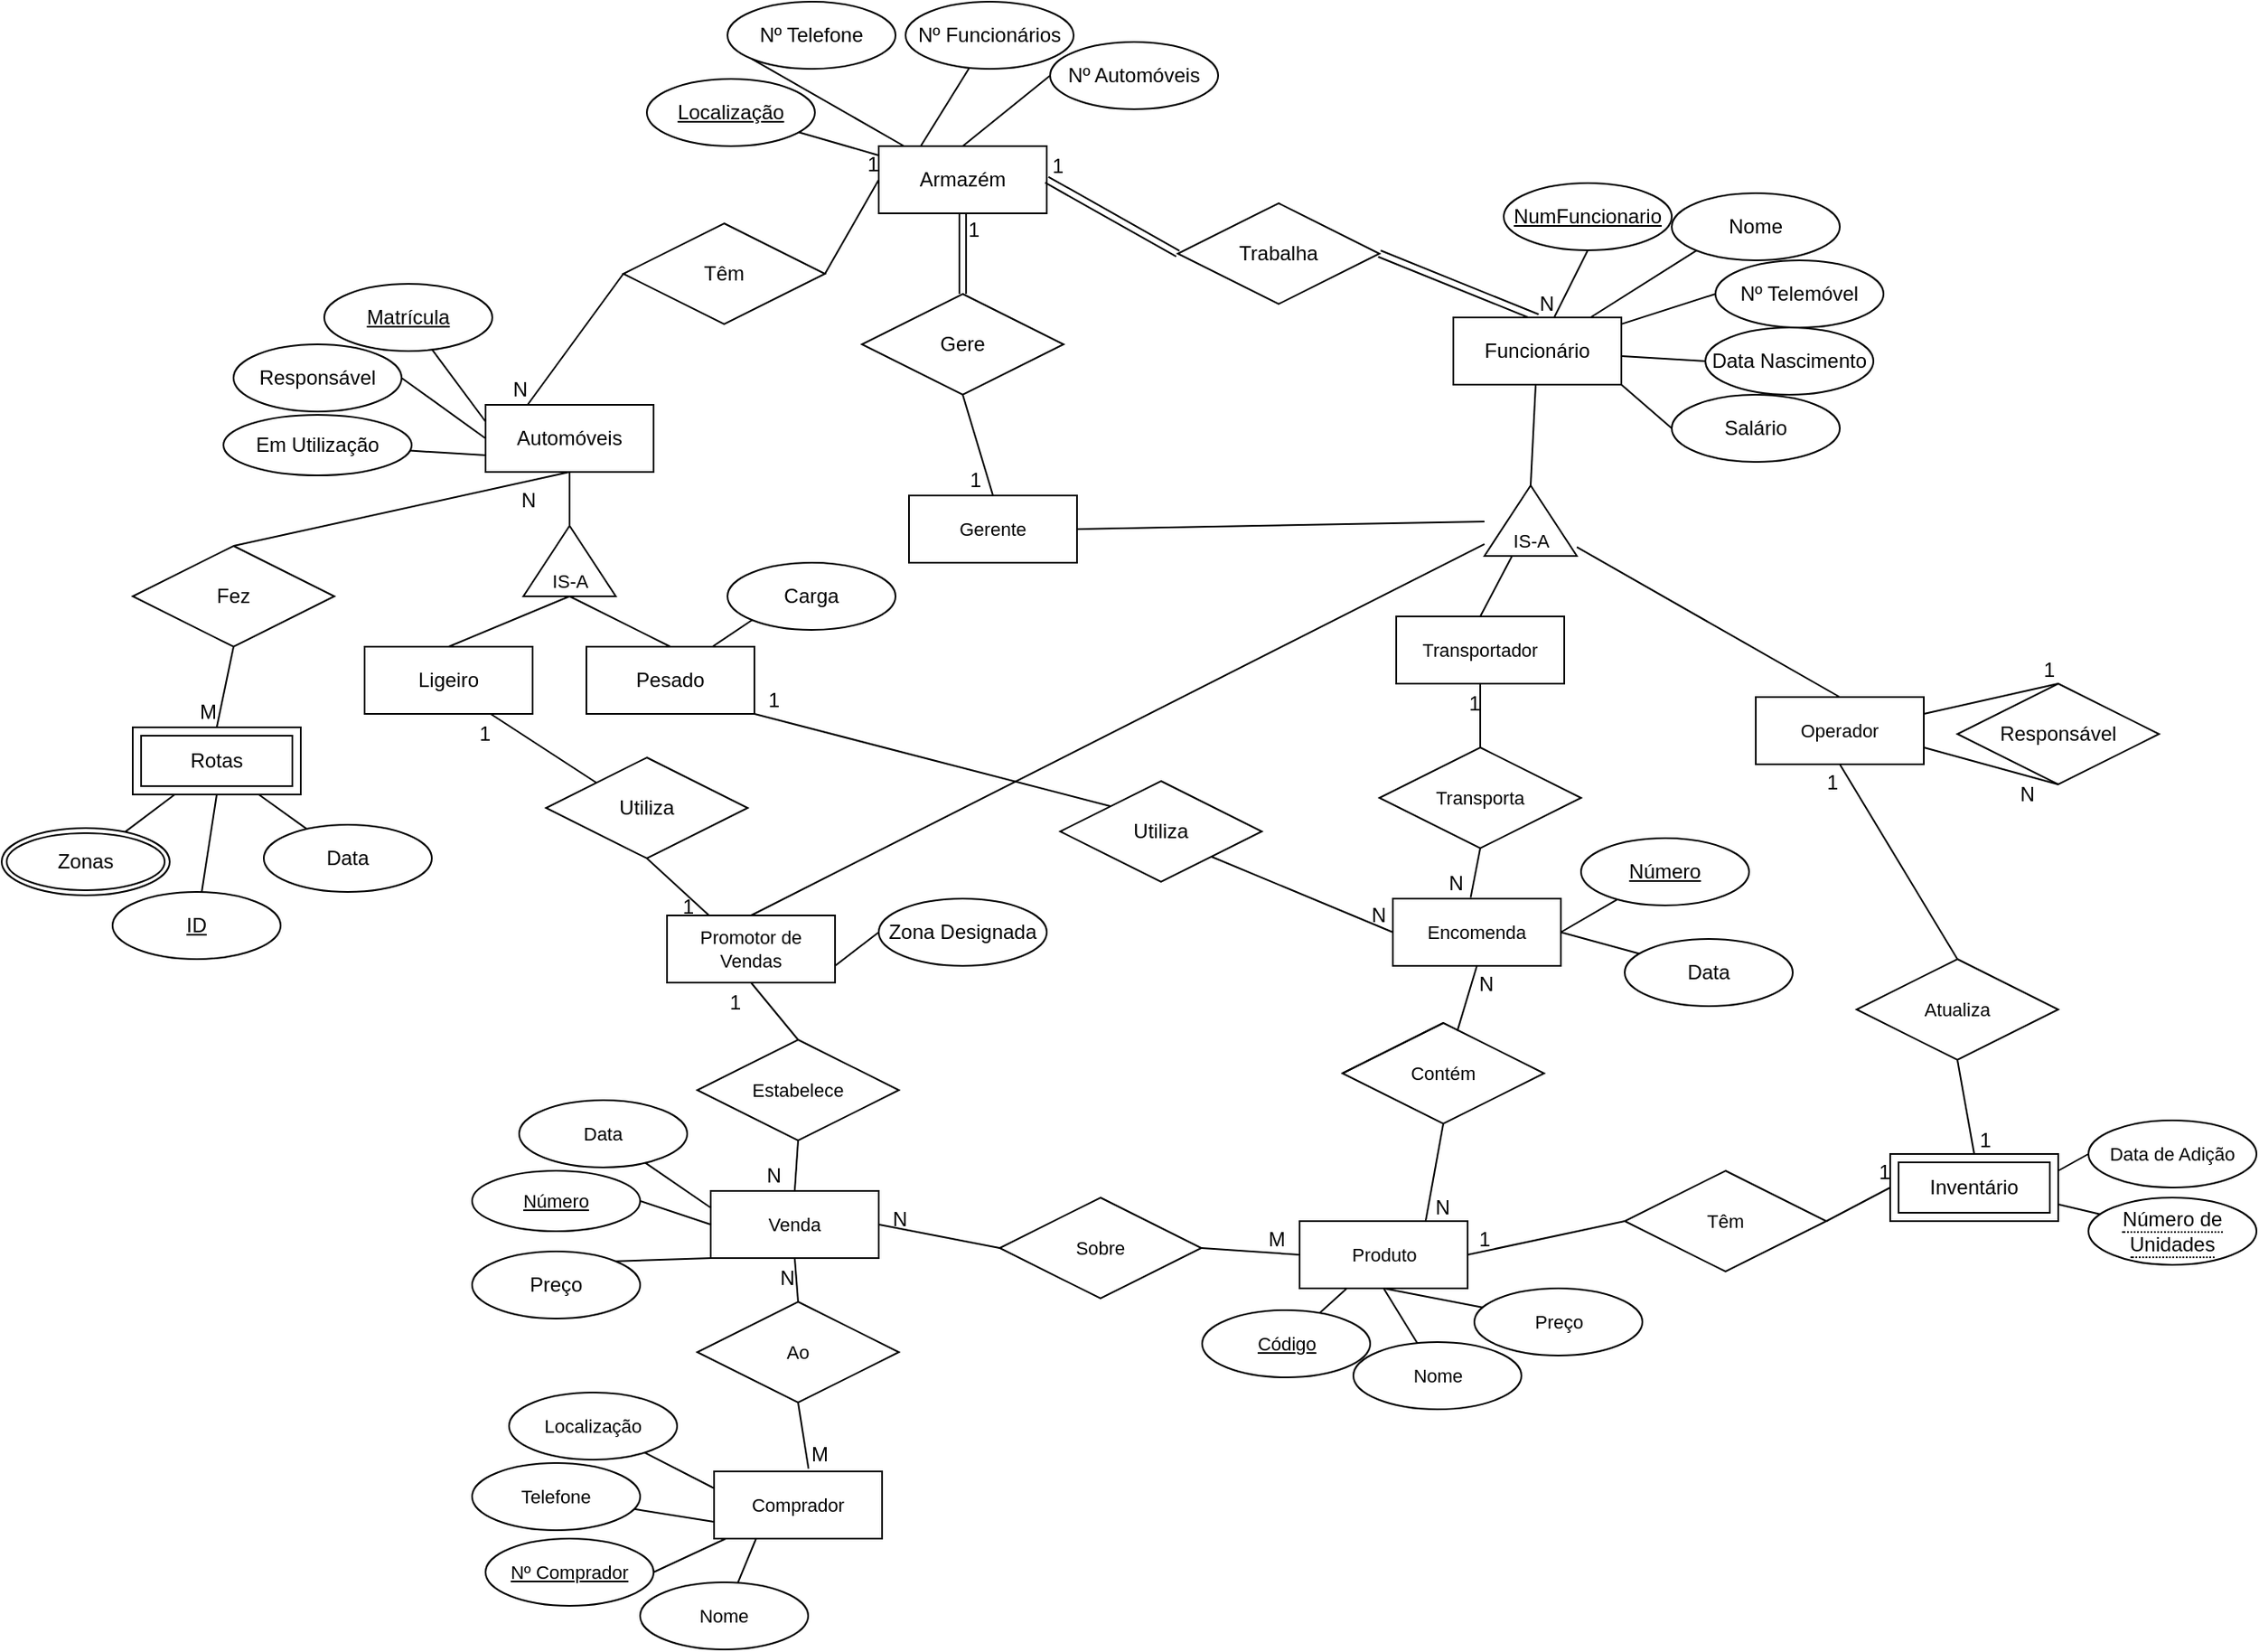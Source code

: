 <mxfile version="14.7.3" type="google"><diagram id="R2lEEEUBdFMjLlhIrx00" name="Page-1"><mxGraphModel dx="1342" dy="621" grid="1" gridSize="6" guides="1" tooltips="1" connect="1" arrows="1" fold="1" page="0" pageScale="1" pageWidth="850" pageHeight="1100" math="0" shadow="0" extFonts="Permanent Marker^https://fonts.googleapis.com/css?family=Permanent+Marker"><root><mxCell id="0"/><mxCell id="1" parent="0"/><mxCell id="7GetNQs73sJEA6uQszSS-7" value="Trabalha " style="shape=rhombus;perimeter=rhombusPerimeter;whiteSpace=wrap;html=1;align=center;" parent="1" vertex="1"><mxGeometry x="340" y="180" width="120" height="60" as="geometry"/></mxCell><mxCell id="7GetNQs73sJEA6uQszSS-11" value="N" style="group" parent="1" vertex="1" connectable="0"><mxGeometry x="72" y="66" width="322" height="120" as="geometry"/></mxCell><mxCell id="ic89SIQGGTs9_zMsX2x_-2" style="rounded=0;orthogonalLoop=1;jettySize=auto;html=1;exitX=0.25;exitY=0;exitDx=0;exitDy=0;endArrow=none;endFill=0;" parent="7GetNQs73sJEA6uQszSS-11" source="7GetNQs73sJEA6uQszSS-2" target="ic89SIQGGTs9_zMsX2x_-1" edge="1"><mxGeometry relative="1" as="geometry"/></mxCell><mxCell id="ic89SIQGGTs9_zMsX2x_-4" style="edgeStyle=none;rounded=0;orthogonalLoop=1;jettySize=auto;html=1;exitX=0.5;exitY=0;exitDx=0;exitDy=0;entryX=0;entryY=0.5;entryDx=0;entryDy=0;endArrow=none;endFill=0;" parent="7GetNQs73sJEA6uQszSS-11" source="7GetNQs73sJEA6uQszSS-2" target="ic89SIQGGTs9_zMsX2x_-3" edge="1"><mxGeometry relative="1" as="geometry"/></mxCell><mxCell id="7GetNQs73sJEA6uQszSS-2" value="Armazém" style="whiteSpace=wrap;html=1;align=center;" parent="7GetNQs73sJEA6uQszSS-11" vertex="1"><mxGeometry x="90" y="80" width="100" height="40" as="geometry"/></mxCell><mxCell id="7GetNQs73sJEA6uQszSS-5" value="Nº Telefone" style="ellipse;whiteSpace=wrap;html=1;align=center;" parent="7GetNQs73sJEA6uQszSS-11" vertex="1"><mxGeometry y="-6" width="100" height="40" as="geometry"/></mxCell><mxCell id="7GetNQs73sJEA6uQszSS-6" style="edgeStyle=none;rounded=0;orthogonalLoop=1;jettySize=auto;html=1;entryX=0;entryY=1;entryDx=0;entryDy=0;endArrow=none;endFill=0;" parent="7GetNQs73sJEA6uQszSS-11" source="7GetNQs73sJEA6uQszSS-2" target="7GetNQs73sJEA6uQszSS-5" edge="1"><mxGeometry relative="1" as="geometry"/></mxCell><mxCell id="7GetNQs73sJEA6uQszSS-3" value="Localização" style="ellipse;whiteSpace=wrap;html=1;align=center;fontStyle=4;" parent="7GetNQs73sJEA6uQszSS-11" vertex="1"><mxGeometry x="-48" y="40" width="100" height="40" as="geometry"/></mxCell><mxCell id="7GetNQs73sJEA6uQszSS-4" style="rounded=0;orthogonalLoop=1;jettySize=auto;html=1;endArrow=none;endFill=0;" parent="7GetNQs73sJEA6uQszSS-11" source="7GetNQs73sJEA6uQszSS-2" target="7GetNQs73sJEA6uQszSS-3" edge="1"><mxGeometry relative="1" as="geometry"/></mxCell><mxCell id="ic89SIQGGTs9_zMsX2x_-1" value="Nº Funcionários" style="ellipse;whiteSpace=wrap;html=1;align=center;" parent="7GetNQs73sJEA6uQszSS-11" vertex="1"><mxGeometry x="106" y="-6" width="100" height="40" as="geometry"/></mxCell><mxCell id="ic89SIQGGTs9_zMsX2x_-3" value="Nº Automóveis" style="ellipse;whiteSpace=wrap;html=1;align=center;" parent="7GetNQs73sJEA6uQszSS-11" vertex="1"><mxGeometry x="192" y="18" width="100" height="40" as="geometry"/></mxCell><mxCell id="7GetNQs73sJEA6uQszSS-17" value="" style="endArrow=none;html=1;rounded=0;exitX=1;exitY=0.5;exitDx=0;exitDy=0;entryX=0.5;entryY=0;entryDx=0;entryDy=0;shape=link;" parent="1" source="7GetNQs73sJEA6uQszSS-7" target="7GetNQs73sJEA6uQszSS-10" edge="1"><mxGeometry relative="1" as="geometry"><mxPoint x="220" y="280" as="sourcePoint"/><mxPoint x="380" y="280" as="targetPoint"/></mxGeometry></mxCell><mxCell id="7GetNQs73sJEA6uQszSS-18" value="N" style="resizable=0;html=1;align=right;verticalAlign=bottom;" parent="7GetNQs73sJEA6uQszSS-17" connectable="0" vertex="1"><mxGeometry x="1" relative="1" as="geometry"><mxPoint x="10" as="offset"/></mxGeometry></mxCell><mxCell id="7GetNQs73sJEA6uQszSS-22" value="" style="endArrow=none;html=1;rounded=0;entryX=1;entryY=0.5;entryDx=0;entryDy=0;exitX=0;exitY=0.5;exitDx=0;exitDy=0;shape=link;" parent="1" source="7GetNQs73sJEA6uQszSS-7" target="7GetNQs73sJEA6uQszSS-2" edge="1"><mxGeometry relative="1" as="geometry"><mxPoint x="420" y="189.5" as="sourcePoint"/><mxPoint x="300" y="189.5" as="targetPoint"/></mxGeometry></mxCell><mxCell id="7GetNQs73sJEA6uQszSS-23" value="1" style="resizable=0;html=1;align=right;verticalAlign=bottom;" parent="7GetNQs73sJEA6uQszSS-22" connectable="0" vertex="1"><mxGeometry x="1" relative="1" as="geometry"><mxPoint x="10" as="offset"/></mxGeometry></mxCell><mxCell id="7GetNQs73sJEA6uQszSS-25" value="Gere" style="shape=rhombus;perimeter=rhombusPerimeter;whiteSpace=wrap;html=1;align=center;" parent="1" vertex="1"><mxGeometry x="152" y="234" width="120" height="60" as="geometry"/></mxCell><mxCell id="7GetNQs73sJEA6uQszSS-32" value="" style="endArrow=none;html=1;rounded=0;entryX=0.5;entryY=1;entryDx=0;entryDy=0;exitX=0.5;exitY=0;exitDx=0;exitDy=0;shape=link;" parent="1" source="7GetNQs73sJEA6uQszSS-25" target="7GetNQs73sJEA6uQszSS-2" edge="1"><mxGeometry relative="1" as="geometry"><mxPoint x="240" y="300" as="sourcePoint"/><mxPoint x="240" y="220" as="targetPoint"/></mxGeometry></mxCell><mxCell id="7GetNQs73sJEA6uQszSS-33" value="1" style="resizable=0;html=1;align=right;verticalAlign=bottom;" parent="7GetNQs73sJEA6uQszSS-32" connectable="0" vertex="1"><mxGeometry x="1" relative="1" as="geometry"><mxPoint x="10" y="18" as="offset"/></mxGeometry></mxCell><mxCell id="8V1icKBJhYew-1ddFOfD-1" value="" style="group" parent="1" vertex="1" connectable="0"><mxGeometry x="504" y="138" width="310" height="210" as="geometry"/></mxCell><mxCell id="7GetNQs73sJEA6uQszSS-10" value="Funcionário" style="whiteSpace=wrap;html=1;align=center;" parent="8V1icKBJhYew-1ddFOfD-1" vertex="1"><mxGeometry y="110" width="100" height="40" as="geometry"/></mxCell><mxCell id="7GetNQs73sJEA6uQszSS-36" value="NumFuncionario" style="ellipse;whiteSpace=wrap;html=1;align=center;fontStyle=4;" parent="8V1icKBJhYew-1ddFOfD-1" vertex="1"><mxGeometry x="30" y="30" width="100" height="40" as="geometry"/></mxCell><mxCell id="7GetNQs73sJEA6uQszSS-48" style="edgeStyle=none;rounded=0;orthogonalLoop=1;jettySize=auto;html=1;entryX=0.5;entryY=1;entryDx=0;entryDy=0;endArrow=none;endFill=0;" parent="8V1icKBJhYew-1ddFOfD-1" source="7GetNQs73sJEA6uQszSS-10" target="7GetNQs73sJEA6uQszSS-36" edge="1"><mxGeometry relative="1" as="geometry"/></mxCell><mxCell id="7GetNQs73sJEA6uQszSS-39" value="Nome" style="ellipse;whiteSpace=wrap;html=1;align=center;" parent="8V1icKBJhYew-1ddFOfD-1" vertex="1"><mxGeometry x="130" y="36" width="100" height="40" as="geometry"/></mxCell><mxCell id="7GetNQs73sJEA6uQszSS-40" style="edgeStyle=none;rounded=0;orthogonalLoop=1;jettySize=auto;html=1;entryX=0;entryY=1;entryDx=0;entryDy=0;endArrow=none;endFill=0;" parent="8V1icKBJhYew-1ddFOfD-1" source="7GetNQs73sJEA6uQszSS-10" target="7GetNQs73sJEA6uQszSS-39" edge="1"><mxGeometry relative="1" as="geometry"/></mxCell><mxCell id="7GetNQs73sJEA6uQszSS-42" value="Nº Telemóvel" style="ellipse;whiteSpace=wrap;html=1;align=center;" parent="8V1icKBJhYew-1ddFOfD-1" vertex="1"><mxGeometry x="156" y="76" width="100" height="40" as="geometry"/></mxCell><mxCell id="7GetNQs73sJEA6uQszSS-44" style="edgeStyle=none;rounded=0;orthogonalLoop=1;jettySize=auto;html=1;entryX=0;entryY=0.5;entryDx=0;entryDy=0;endArrow=none;endFill=0;" parent="8V1icKBJhYew-1ddFOfD-1" source="7GetNQs73sJEA6uQszSS-10" target="7GetNQs73sJEA6uQszSS-42" edge="1"><mxGeometry relative="1" as="geometry"/></mxCell><mxCell id="7GetNQs73sJEA6uQszSS-43" value="Data Nascimento" style="ellipse;whiteSpace=wrap;html=1;align=center;" parent="8V1icKBJhYew-1ddFOfD-1" vertex="1"><mxGeometry x="150" y="116" width="100" height="40" as="geometry"/></mxCell><mxCell id="7GetNQs73sJEA6uQszSS-45" style="edgeStyle=none;rounded=0;orthogonalLoop=1;jettySize=auto;html=1;entryX=0;entryY=0.5;entryDx=0;entryDy=0;endArrow=none;endFill=0;" parent="8V1icKBJhYew-1ddFOfD-1" source="7GetNQs73sJEA6uQszSS-10" target="7GetNQs73sJEA6uQszSS-43" edge="1"><mxGeometry relative="1" as="geometry"/></mxCell><mxCell id="7GetNQs73sJEA6uQszSS-46" value="Salário" style="ellipse;whiteSpace=wrap;html=1;align=center;" parent="8V1icKBJhYew-1ddFOfD-1" vertex="1"><mxGeometry x="130" y="156" width="100" height="40" as="geometry"/></mxCell><mxCell id="7GetNQs73sJEA6uQszSS-47" style="edgeStyle=none;rounded=0;orthogonalLoop=1;jettySize=auto;html=1;exitX=1;exitY=1;exitDx=0;exitDy=0;entryX=0;entryY=0.5;entryDx=0;entryDy=0;endArrow=none;endFill=0;" parent="8V1icKBJhYew-1ddFOfD-1" source="7GetNQs73sJEA6uQszSS-10" target="7GetNQs73sJEA6uQszSS-46" edge="1"><mxGeometry relative="1" as="geometry"/></mxCell><mxCell id="8V1icKBJhYew-1ddFOfD-16" style="edgeStyle=none;rounded=0;orthogonalLoop=1;jettySize=auto;html=1;entryX=1;entryY=0.5;entryDx=0;entryDy=0;fontSize=11;endArrow=none;endFill=0;" parent="1" source="8V1icKBJhYew-1ddFOfD-4" target="8V1icKBJhYew-1ddFOfD-6" edge="1"><mxGeometry relative="1" as="geometry"/></mxCell><mxCell id="8V1icKBJhYew-1ddFOfD-17" style="edgeStyle=none;rounded=0;orthogonalLoop=1;jettySize=auto;html=1;entryX=0.5;entryY=0;entryDx=0;entryDy=0;fontSize=11;endArrow=none;endFill=0;" parent="1" source="8V1icKBJhYew-1ddFOfD-4" target="8V1icKBJhYew-1ddFOfD-8" edge="1"><mxGeometry relative="1" as="geometry"/></mxCell><mxCell id="8V1icKBJhYew-1ddFOfD-18" style="edgeStyle=none;rounded=0;orthogonalLoop=1;jettySize=auto;html=1;entryX=0.5;entryY=0;entryDx=0;entryDy=0;fontSize=11;endArrow=none;endFill=0;" parent="1" source="8V1icKBJhYew-1ddFOfD-4" target="8V1icKBJhYew-1ddFOfD-9" edge="1"><mxGeometry relative="1" as="geometry"/></mxCell><mxCell id="8V1icKBJhYew-1ddFOfD-19" style="edgeStyle=none;rounded=0;orthogonalLoop=1;jettySize=auto;html=1;entryX=0.5;entryY=0;entryDx=0;entryDy=0;fontSize=11;endArrow=none;endFill=0;" parent="1" source="8V1icKBJhYew-1ddFOfD-4" target="8V1icKBJhYew-1ddFOfD-10" edge="1"><mxGeometry relative="1" as="geometry"/></mxCell><mxCell id="8V1icKBJhYew-1ddFOfD-4" value="IS-A" style="verticalLabelPosition=middle;verticalAlign=bottom;html=1;shape=mxgraph.basic.acute_triangle;dx=0.5;labelPosition=center;align=center;fontSize=11;whiteSpace=wrap;" parent="1" vertex="1"><mxGeometry x="522.5" y="348" width="55" height="42" as="geometry"/></mxCell><mxCell id="8V1icKBJhYew-1ddFOfD-5" style="rounded=0;orthogonalLoop=1;jettySize=auto;html=1;entryX=0;entryY=0;entryDx=27.5;entryDy=0;entryPerimeter=0;fontSize=11;endArrow=none;endFill=0;" parent="1" source="7GetNQs73sJEA6uQszSS-10" target="8V1icKBJhYew-1ddFOfD-4" edge="1"><mxGeometry relative="1" as="geometry"/></mxCell><mxCell id="8V1icKBJhYew-1ddFOfD-6" value="&lt;div&gt;Gerente&lt;/div&gt;" style="whiteSpace=wrap;html=1;align=center;fontSize=11;" parent="1" vertex="1"><mxGeometry x="180" y="354" width="100" height="40" as="geometry"/></mxCell><mxCell id="8V1icKBJhYew-1ddFOfD-8" value="&lt;div&gt;Promotor de Vendas&lt;/div&gt;" style="whiteSpace=wrap;html=1;align=center;fontSize=11;" parent="1" vertex="1"><mxGeometry x="36" y="604" width="100" height="40" as="geometry"/></mxCell><mxCell id="8V1icKBJhYew-1ddFOfD-9" value="Transportador" style="whiteSpace=wrap;html=1;align=center;fontSize=11;" parent="1" vertex="1"><mxGeometry x="470" y="426" width="100" height="40" as="geometry"/></mxCell><mxCell id="8V1icKBJhYew-1ddFOfD-10" value="Operador" style="whiteSpace=wrap;html=1;align=center;fontSize=11;" parent="1" vertex="1"><mxGeometry x="684" y="474" width="100" height="40" as="geometry"/></mxCell><mxCell id="8V1icKBJhYew-1ddFOfD-20" value="" style="endArrow=none;html=1;rounded=0;fontSize=11;entryX=0.5;entryY=0;entryDx=0;entryDy=0;exitX=0.5;exitY=1;exitDx=0;exitDy=0;" parent="1" source="7GetNQs73sJEA6uQszSS-25" target="8V1icKBJhYew-1ddFOfD-6" edge="1"><mxGeometry relative="1" as="geometry"><mxPoint x="162" y="408" as="sourcePoint"/><mxPoint x="322" y="408" as="targetPoint"/></mxGeometry></mxCell><mxCell id="8V1icKBJhYew-1ddFOfD-21" value="1" style="resizable=0;html=1;align=right;verticalAlign=bottom;" parent="8V1icKBJhYew-1ddFOfD-20" connectable="0" vertex="1"><mxGeometry x="1" relative="1" as="geometry"><mxPoint x="-6" as="offset"/></mxGeometry></mxCell><mxCell id="8V1icKBJhYew-1ddFOfD-27" value="" style="endArrow=none;html=1;rounded=0;fontSize=11;exitX=0.5;exitY=0;exitDx=0;exitDy=0;entryX=0.5;entryY=1;entryDx=0;entryDy=0;" parent="1" source="8V1icKBJhYew-1ddFOfD-23" target="8V1icKBJhYew-1ddFOfD-8" edge="1"><mxGeometry relative="1" as="geometry"><mxPoint x="174" y="528" as="sourcePoint"/><mxPoint x="334" y="528" as="targetPoint"/></mxGeometry></mxCell><mxCell id="8V1icKBJhYew-1ddFOfD-28" value="1" style="resizable=0;html=1;align=right;verticalAlign=bottom;" parent="8V1icKBJhYew-1ddFOfD-27" connectable="0" vertex="1"><mxGeometry x="1" relative="1" as="geometry"><mxPoint x="-6" y="20" as="offset"/></mxGeometry></mxCell><mxCell id="8V1icKBJhYew-1ddFOfD-65" value="Transporta" style="shape=rhombus;perimeter=rhombusPerimeter;whiteSpace=wrap;html=1;align=center;fontSize=11;" parent="1" vertex="1"><mxGeometry x="460" y="504" width="120" height="60" as="geometry"/></mxCell><mxCell id="8V1icKBJhYew-1ddFOfD-67" value="Atualiza" style="shape=rhombus;perimeter=rhombusPerimeter;whiteSpace=wrap;html=1;align=center;fontSize=11;" parent="1" vertex="1"><mxGeometry x="744" y="630" width="120" height="60" as="geometry"/></mxCell><mxCell id="8V1icKBJhYew-1ddFOfD-69" value="Sobre" style="shape=rhombus;perimeter=rhombusPerimeter;whiteSpace=wrap;html=1;align=center;fontSize=11;" parent="1" vertex="1"><mxGeometry x="234" y="772" width="120" height="60" as="geometry"/></mxCell><mxCell id="8V1icKBJhYew-1ddFOfD-84" value="" style="endArrow=none;html=1;rounded=0;fontSize=11;entryX=1;entryY=0.5;entryDx=0;entryDy=0;exitX=0;exitY=0.5;exitDx=0;exitDy=0;" parent="1" source="8V1icKBJhYew-1ddFOfD-69" target="8V1icKBJhYew-1ddFOfD-59" edge="1"><mxGeometry x="6" y="684" as="geometry"><mxPoint x="252" y="714" as="sourcePoint"/><mxPoint x="294" y="714" as="targetPoint"/></mxGeometry></mxCell><mxCell id="8V1icKBJhYew-1ddFOfD-85" value="N" style="resizable=0;html=1;align=right;verticalAlign=bottom;" parent="8V1icKBJhYew-1ddFOfD-84" connectable="0" vertex="1"><mxGeometry x="1" relative="1" as="geometry"><mxPoint x="18" y="6" as="offset"/></mxGeometry></mxCell><mxCell id="8V1icKBJhYew-1ddFOfD-86" value="" style="endArrow=none;html=1;rounded=0;fontSize=11;entryX=0;entryY=0.5;entryDx=0;entryDy=0;exitX=1;exitY=0.5;exitDx=0;exitDy=0;" parent="1" source="8V1icKBJhYew-1ddFOfD-69" target="8V1icKBJhYew-1ddFOfD-72" edge="1"><mxGeometry x="6" y="684" as="geometry"><mxPoint x="408" y="696" as="sourcePoint"/><mxPoint x="568" y="696" as="targetPoint"/></mxGeometry></mxCell><mxCell id="8V1icKBJhYew-1ddFOfD-87" value="M" style="resizable=0;html=1;align=right;verticalAlign=bottom;" parent="8V1icKBJhYew-1ddFOfD-86" connectable="0" vertex="1"><mxGeometry x="1" relative="1" as="geometry"><mxPoint x="-8" as="offset"/></mxGeometry></mxCell><mxCell id="8V1icKBJhYew-1ddFOfD-104" value="Têm" style="shape=rhombus;perimeter=rhombusPerimeter;whiteSpace=wrap;html=1;align=center;fontSize=11;" parent="1" vertex="1"><mxGeometry x="606" y="756" width="120" height="60" as="geometry"/></mxCell><mxCell id="vgQyIjwW8jd4i1WzTP5R-2" style="rounded=0;orthogonalLoop=1;jettySize=auto;html=1;exitX=1;exitY=0.25;exitDx=0;exitDy=0;entryX=0;entryY=0.5;entryDx=0;entryDy=0;endArrow=none;endFill=0;" parent="1" source="gMi775GUJZa3K0Atx3rG-1" target="vgQyIjwW8jd4i1WzTP5R-1" edge="1"><mxGeometry relative="1" as="geometry"><mxPoint x="862" y="754" as="sourcePoint"/></mxGeometry></mxCell><mxCell id="8V1icKBJhYew-1ddFOfD-117" value="" style="endArrow=none;html=1;rounded=0;fontSize=11;exitX=0;exitY=0.5;exitDx=0;exitDy=0;entryX=1;entryY=0.5;entryDx=0;entryDy=0;" parent="1" source="8V1icKBJhYew-1ddFOfD-104" target="8V1icKBJhYew-1ddFOfD-72" edge="1"><mxGeometry relative="1" as="geometry"><mxPoint x="516" y="816" as="sourcePoint"/><mxPoint x="676" y="816" as="targetPoint"/></mxGeometry></mxCell><mxCell id="8V1icKBJhYew-1ddFOfD-118" value="1" style="resizable=0;html=1;align=right;verticalAlign=bottom;" parent="8V1icKBJhYew-1ddFOfD-117" connectable="0" vertex="1"><mxGeometry x="1" relative="1" as="geometry"><mxPoint x="14" as="offset"/></mxGeometry></mxCell><mxCell id="8V1icKBJhYew-1ddFOfD-119" value="" style="endArrow=none;html=1;rounded=0;fontSize=11;entryX=0;entryY=0.5;entryDx=0;entryDy=0;exitX=1;exitY=0.5;exitDx=0;exitDy=0;" parent="1" source="8V1icKBJhYew-1ddFOfD-104" target="gMi775GUJZa3K0Atx3rG-1" edge="1"><mxGeometry relative="1" as="geometry"><mxPoint x="516" y="816" as="sourcePoint"/><mxPoint x="762" y="764" as="targetPoint"/></mxGeometry></mxCell><mxCell id="8V1icKBJhYew-1ddFOfD-120" value="1" style="resizable=0;html=1;align=right;verticalAlign=bottom;" parent="8V1icKBJhYew-1ddFOfD-119" connectable="0" vertex="1"><mxGeometry x="1" relative="1" as="geometry"/></mxCell><mxCell id="8V1icKBJhYew-1ddFOfD-125" value="" style="endArrow=none;html=1;rounded=0;fontSize=11;exitX=0.5;exitY=0;exitDx=0;exitDy=0;entryX=0.5;entryY=1;entryDx=0;entryDy=0;" parent="1" source="8V1icKBJhYew-1ddFOfD-67" target="8V1icKBJhYew-1ddFOfD-10" edge="1"><mxGeometry relative="1" as="geometry"><mxPoint x="750" y="540" as="sourcePoint"/><mxPoint x="910" y="540" as="targetPoint"/></mxGeometry></mxCell><mxCell id="8V1icKBJhYew-1ddFOfD-126" value="1" style="resizable=0;html=1;align=right;verticalAlign=bottom;" parent="8V1icKBJhYew-1ddFOfD-125" connectable="0" vertex="1"><mxGeometry x="1" relative="1" as="geometry"><mxPoint y="20" as="offset"/></mxGeometry></mxCell><mxCell id="8V1icKBJhYew-1ddFOfD-127" value="" style="endArrow=none;html=1;rounded=0;fontSize=11;exitX=0.5;exitY=1;exitDx=0;exitDy=0;entryX=0.5;entryY=0;entryDx=0;entryDy=0;" parent="1" source="8V1icKBJhYew-1ddFOfD-67" target="gMi775GUJZa3K0Atx3rG-1" edge="1"><mxGeometry relative="1" as="geometry"><mxPoint x="654" y="654" as="sourcePoint"/><mxPoint x="812" y="744" as="targetPoint"/></mxGeometry></mxCell><mxCell id="8V1icKBJhYew-1ddFOfD-128" value="1" style="resizable=0;html=1;align=right;verticalAlign=bottom;" parent="8V1icKBJhYew-1ddFOfD-127" connectable="0" vertex="1"><mxGeometry x="1" relative="1" as="geometry"><mxPoint x="10" as="offset"/></mxGeometry></mxCell><mxCell id="8V1icKBJhYew-1ddFOfD-135" value="" style="endArrow=none;html=1;rounded=0;fontSize=11;entryX=0.5;entryY=1;entryDx=0;entryDy=0;exitX=0.5;exitY=0;exitDx=0;exitDy=0;" parent="1" source="8V1icKBJhYew-1ddFOfD-65" target="8V1icKBJhYew-1ddFOfD-9" edge="1"><mxGeometry relative="1" as="geometry"><mxPoint x="456" y="540" as="sourcePoint"/><mxPoint x="616" y="540" as="targetPoint"/></mxGeometry></mxCell><mxCell id="8V1icKBJhYew-1ddFOfD-136" value="1" style="resizable=0;html=1;align=right;verticalAlign=bottom;" parent="8V1icKBJhYew-1ddFOfD-135" connectable="0" vertex="1"><mxGeometry x="1" relative="1" as="geometry"><mxPoint y="20" as="offset"/></mxGeometry></mxCell><mxCell id="8V1icKBJhYew-1ddFOfD-148" value="Encomenda" style="whiteSpace=wrap;html=1;align=center;fontSize=11;" parent="1" vertex="1"><mxGeometry x="468" y="594" width="100" height="40" as="geometry"/></mxCell><mxCell id="8V1icKBJhYew-1ddFOfD-150" value="" style="endArrow=none;html=1;rounded=0;fontSize=11;entryX=0.463;entryY=-0.017;entryDx=0;entryDy=0;exitX=0.5;exitY=1;exitDx=0;exitDy=0;entryPerimeter=0;" parent="1" source="8V1icKBJhYew-1ddFOfD-65" target="8V1icKBJhYew-1ddFOfD-148" edge="1"><mxGeometry relative="1" as="geometry"><mxPoint x="270" y="588" as="sourcePoint"/><mxPoint x="430" y="588" as="targetPoint"/></mxGeometry></mxCell><mxCell id="8V1icKBJhYew-1ddFOfD-151" value="N" style="resizable=0;html=1;align=right;verticalAlign=bottom;" parent="8V1icKBJhYew-1ddFOfD-150" connectable="0" vertex="1"><mxGeometry x="1" relative="1" as="geometry"><mxPoint x="-4" as="offset"/></mxGeometry></mxCell><mxCell id="8V1icKBJhYew-1ddFOfD-154" value="Contém" style="shape=rhombus;perimeter=rhombusPerimeter;whiteSpace=wrap;html=1;align=center;fontSize=11;" parent="1" vertex="1"><mxGeometry x="438" y="668" width="120" height="60" as="geometry"/></mxCell><mxCell id="8V1icKBJhYew-1ddFOfD-158" value="" style="endArrow=none;html=1;rounded=0;fontSize=11;entryX=0.5;entryY=1;entryDx=0;entryDy=0;exitX=0.57;exitY=0.078;exitDx=0;exitDy=0;exitPerimeter=0;" parent="1" source="8V1icKBJhYew-1ddFOfD-154" target="8V1icKBJhYew-1ddFOfD-148" edge="1"><mxGeometry relative="1" as="geometry"><mxPoint x="390" y="660" as="sourcePoint"/><mxPoint x="550" y="660" as="targetPoint"/></mxGeometry></mxCell><mxCell id="8V1icKBJhYew-1ddFOfD-159" value="N" style="resizable=0;html=1;align=right;verticalAlign=bottom;" parent="8V1icKBJhYew-1ddFOfD-158" connectable="0" vertex="1"><mxGeometry x="1" relative="1" as="geometry"><mxPoint x="10" y="20" as="offset"/></mxGeometry></mxCell><mxCell id="8V1icKBJhYew-1ddFOfD-160" value="" style="endArrow=none;html=1;rounded=0;fontSize=11;entryX=0.75;entryY=0;entryDx=0;entryDy=0;exitX=0.5;exitY=1;exitDx=0;exitDy=0;" parent="1" source="8V1icKBJhYew-1ddFOfD-154" target="8V1icKBJhYew-1ddFOfD-72" edge="1"><mxGeometry relative="1" as="geometry"><mxPoint x="618" y="711" as="sourcePoint"/><mxPoint x="778" y="711" as="targetPoint"/></mxGeometry></mxCell><mxCell id="8V1icKBJhYew-1ddFOfD-161" value="N" style="resizable=0;html=1;align=right;verticalAlign=bottom;" parent="8V1icKBJhYew-1ddFOfD-160" connectable="0" vertex="1"><mxGeometry x="1" relative="1" as="geometry"><mxPoint x="15" as="offset"/></mxGeometry></mxCell><mxCell id="DWFtN8nsUNC_EcQHg_xP-2" style="rounded=0;orthogonalLoop=1;jettySize=auto;html=1;entryX=1;entryY=0.5;entryDx=0;entryDy=0;endArrow=none;endFill=0;" parent="1" source="DWFtN8nsUNC_EcQHg_xP-1" target="8V1icKBJhYew-1ddFOfD-148" edge="1"><mxGeometry relative="1" as="geometry"/></mxCell><mxCell id="DWFtN8nsUNC_EcQHg_xP-1" value="Número" style="ellipse;whiteSpace=wrap;html=1;align=center;fontStyle=4;" parent="1" vertex="1"><mxGeometry x="580" y="558" width="100" height="40" as="geometry"/></mxCell><mxCell id="DWFtN8nsUNC_EcQHg_xP-5" style="edgeStyle=none;rounded=0;orthogonalLoop=1;jettySize=auto;html=1;entryX=1;entryY=0.5;entryDx=0;entryDy=0;endArrow=none;endFill=0;" parent="1" source="DWFtN8nsUNC_EcQHg_xP-3" target="8V1icKBJhYew-1ddFOfD-148" edge="1"><mxGeometry relative="1" as="geometry"/></mxCell><mxCell id="DWFtN8nsUNC_EcQHg_xP-3" value="Data" style="ellipse;whiteSpace=wrap;html=1;align=center;" parent="1" vertex="1"><mxGeometry x="606" y="618" width="100" height="40" as="geometry"/></mxCell><mxCell id="DWFtN8nsUNC_EcQHg_xP-20" value="&lt;div&gt;Têm&lt;/div&gt;" style="shape=rhombus;perimeter=rhombusPerimeter;whiteSpace=wrap;html=1;align=center;" parent="1" vertex="1"><mxGeometry x="10" y="192" width="120" height="60" as="geometry"/></mxCell><mxCell id="DWFtN8nsUNC_EcQHg_xP-22" value="" style="endArrow=none;html=1;rounded=0;entryX=0;entryY=0.5;entryDx=0;entryDy=0;exitX=1;exitY=0.5;exitDx=0;exitDy=0;" parent="1" source="DWFtN8nsUNC_EcQHg_xP-20" target="7GetNQs73sJEA6uQszSS-2" edge="1"><mxGeometry relative="1" as="geometry"><mxPoint x="-66" y="240" as="sourcePoint"/><mxPoint x="94" y="240" as="targetPoint"/></mxGeometry></mxCell><mxCell id="DWFtN8nsUNC_EcQHg_xP-23" value="1" style="resizable=0;html=1;align=right;verticalAlign=bottom;" parent="DWFtN8nsUNC_EcQHg_xP-22" connectable="0" vertex="1"><mxGeometry x="1" relative="1" as="geometry"/></mxCell><mxCell id="DWFtN8nsUNC_EcQHg_xP-25" value="Automóveis" style="whiteSpace=wrap;html=1;align=center;" parent="1" vertex="1"><mxGeometry x="-72" y="300" width="100" height="40" as="geometry"/></mxCell><mxCell id="DWFtN8nsUNC_EcQHg_xP-27" value="" style="endArrow=none;html=1;rounded=0;entryX=0.25;entryY=0;entryDx=0;entryDy=0;exitX=0;exitY=0.5;exitDx=0;exitDy=0;" parent="1" source="DWFtN8nsUNC_EcQHg_xP-20" target="DWFtN8nsUNC_EcQHg_xP-25" edge="1"><mxGeometry relative="1" as="geometry"><mxPoint x="-228" y="240" as="sourcePoint"/><mxPoint x="-68" y="240" as="targetPoint"/></mxGeometry></mxCell><mxCell id="DWFtN8nsUNC_EcQHg_xP-28" value="N" style="resizable=0;html=1;align=right;verticalAlign=bottom;" parent="DWFtN8nsUNC_EcQHg_xP-27" connectable="0" vertex="1"><mxGeometry x="1" relative="1" as="geometry"/></mxCell><mxCell id="DWFtN8nsUNC_EcQHg_xP-30" style="edgeStyle=none;rounded=0;orthogonalLoop=1;jettySize=auto;html=1;entryX=0;entryY=0.25;entryDx=0;entryDy=0;endArrow=none;endFill=0;" parent="1" source="DWFtN8nsUNC_EcQHg_xP-29" target="DWFtN8nsUNC_EcQHg_xP-25" edge="1"><mxGeometry relative="1" as="geometry"/></mxCell><mxCell id="DWFtN8nsUNC_EcQHg_xP-29" value="Matrícula" style="ellipse;whiteSpace=wrap;html=1;align=center;fontStyle=4;" parent="1" vertex="1"><mxGeometry x="-168" y="228" width="100" height="40" as="geometry"/></mxCell><mxCell id="DWFtN8nsUNC_EcQHg_xP-33" style="edgeStyle=none;rounded=0;orthogonalLoop=1;jettySize=auto;html=1;exitX=1;exitY=0.5;exitDx=0;exitDy=0;entryX=0;entryY=0.5;entryDx=0;entryDy=0;endArrow=none;endFill=0;" parent="1" source="DWFtN8nsUNC_EcQHg_xP-31" target="DWFtN8nsUNC_EcQHg_xP-25" edge="1"><mxGeometry relative="1" as="geometry"/></mxCell><mxCell id="DWFtN8nsUNC_EcQHg_xP-31" value="Responsável" style="ellipse;whiteSpace=wrap;html=1;align=center;fontStyle=0" parent="1" vertex="1"><mxGeometry x="-222" y="264" width="100" height="40" as="geometry"/></mxCell><mxCell id="DWFtN8nsUNC_EcQHg_xP-34" value="Carga" style="ellipse;whiteSpace=wrap;html=1;align=center;" parent="1" vertex="1"><mxGeometry x="72" y="394" width="100" height="40" as="geometry"/></mxCell><mxCell id="DWFtN8nsUNC_EcQHg_xP-36" style="edgeStyle=none;rounded=0;orthogonalLoop=1;jettySize=auto;html=1;exitX=0;exitY=0;exitDx=27.5;exitDy=0;exitPerimeter=0;entryX=0.5;entryY=1;entryDx=0;entryDy=0;endArrow=none;endFill=0;" parent="1" source="DWFtN8nsUNC_EcQHg_xP-35" target="DWFtN8nsUNC_EcQHg_xP-25" edge="1"><mxGeometry relative="1" as="geometry"/></mxCell><mxCell id="DWFtN8nsUNC_EcQHg_xP-40" style="edgeStyle=none;rounded=0;orthogonalLoop=1;jettySize=auto;html=1;exitX=0.5;exitY=1;exitDx=0;exitDy=0;exitPerimeter=0;entryX=0.5;entryY=0;entryDx=0;entryDy=0;endArrow=none;endFill=0;" parent="1" source="DWFtN8nsUNC_EcQHg_xP-35" target="DWFtN8nsUNC_EcQHg_xP-38" edge="1"><mxGeometry relative="1" as="geometry"/></mxCell><mxCell id="DWFtN8nsUNC_EcQHg_xP-41" style="edgeStyle=none;rounded=0;orthogonalLoop=1;jettySize=auto;html=1;exitX=0.5;exitY=1;exitDx=0;exitDy=0;exitPerimeter=0;entryX=0.5;entryY=0;entryDx=0;entryDy=0;endArrow=none;endFill=0;" parent="1" source="DWFtN8nsUNC_EcQHg_xP-35" target="DWFtN8nsUNC_EcQHg_xP-39" edge="1"><mxGeometry relative="1" as="geometry"/></mxCell><mxCell id="DWFtN8nsUNC_EcQHg_xP-35" value="IS-A" style="verticalLabelPosition=middle;verticalAlign=bottom;html=1;shape=mxgraph.basic.acute_triangle;dx=0.5;labelPosition=center;align=center;fontSize=11;whiteSpace=wrap;" parent="1" vertex="1"><mxGeometry x="-49.5" y="372" width="55" height="42" as="geometry"/></mxCell><mxCell id="DWFtN8nsUNC_EcQHg_xP-38" value="Ligeiro" style="whiteSpace=wrap;html=1;align=center;" parent="1" vertex="1"><mxGeometry x="-144" y="444" width="100" height="40" as="geometry"/></mxCell><mxCell id="DWFtN8nsUNC_EcQHg_xP-42" style="edgeStyle=none;rounded=0;orthogonalLoop=1;jettySize=auto;html=1;exitX=0.75;exitY=0;exitDx=0;exitDy=0;entryX=0;entryY=1;entryDx=0;entryDy=0;endArrow=none;endFill=0;" parent="1" source="DWFtN8nsUNC_EcQHg_xP-39" target="DWFtN8nsUNC_EcQHg_xP-34" edge="1"><mxGeometry relative="1" as="geometry"/></mxCell><mxCell id="DWFtN8nsUNC_EcQHg_xP-39" value="Pesado" style="whiteSpace=wrap;html=1;align=center;" parent="1" vertex="1"><mxGeometry x="-12" y="444" width="100" height="40" as="geometry"/></mxCell><mxCell id="DWFtN8nsUNC_EcQHg_xP-45" value="Utiliza" style="shape=rhombus;perimeter=rhombusPerimeter;whiteSpace=wrap;html=1;align=center;" parent="1" vertex="1"><mxGeometry x="270" y="524" width="120" height="60" as="geometry"/></mxCell><mxCell id="DWFtN8nsUNC_EcQHg_xP-49" value="" style="endArrow=none;html=1;rounded=0;entryX=1;entryY=1;entryDx=0;entryDy=0;exitX=0;exitY=0;exitDx=0;exitDy=0;" parent="1" source="DWFtN8nsUNC_EcQHg_xP-45" target="DWFtN8nsUNC_EcQHg_xP-39" edge="1"><mxGeometry relative="1" as="geometry"><mxPoint x="-72" y="534" as="sourcePoint"/><mxPoint x="88" y="534" as="targetPoint"/></mxGeometry></mxCell><mxCell id="DWFtN8nsUNC_EcQHg_xP-50" value="1" style="resizable=0;html=1;align=right;verticalAlign=bottom;" parent="DWFtN8nsUNC_EcQHg_xP-49" connectable="0" vertex="1"><mxGeometry x="1" relative="1" as="geometry"><mxPoint x="15" as="offset"/></mxGeometry></mxCell><mxCell id="DWFtN8nsUNC_EcQHg_xP-51" value="" style="endArrow=none;html=1;rounded=0;exitX=1;exitY=1;exitDx=0;exitDy=0;entryX=0;entryY=0.5;entryDx=0;entryDy=0;" parent="1" source="DWFtN8nsUNC_EcQHg_xP-45" target="8V1icKBJhYew-1ddFOfD-148" edge="1"><mxGeometry relative="1" as="geometry"><mxPoint x="432" y="462" as="sourcePoint"/><mxPoint x="592" y="462" as="targetPoint"/></mxGeometry></mxCell><mxCell id="DWFtN8nsUNC_EcQHg_xP-52" value="N" style="resizable=0;html=1;align=right;verticalAlign=bottom;" parent="DWFtN8nsUNC_EcQHg_xP-51" connectable="0" vertex="1"><mxGeometry x="1" relative="1" as="geometry"><mxPoint x="-4" y="-2" as="offset"/></mxGeometry></mxCell><mxCell id="DWFtN8nsUNC_EcQHg_xP-54" value="&lt;div&gt;Fez&lt;/div&gt;" style="shape=rhombus;perimeter=rhombusPerimeter;whiteSpace=wrap;html=1;align=center;" parent="1" vertex="1"><mxGeometry x="-282" y="384" width="120" height="60" as="geometry"/></mxCell><mxCell id="DWFtN8nsUNC_EcQHg_xP-58" value="" style="endArrow=none;html=1;rounded=0;entryX=0.5;entryY=1;entryDx=0;entryDy=0;exitX=0.5;exitY=0;exitDx=0;exitDy=0;" parent="1" source="DWFtN8nsUNC_EcQHg_xP-54" target="DWFtN8nsUNC_EcQHg_xP-25" edge="1"><mxGeometry relative="1" as="geometry"><mxPoint x="-192" y="510" as="sourcePoint"/><mxPoint x="-122" y="510" as="targetPoint"/></mxGeometry></mxCell><mxCell id="DWFtN8nsUNC_EcQHg_xP-59" value="N" style="resizable=0;html=1;align=right;verticalAlign=bottom;" parent="DWFtN8nsUNC_EcQHg_xP-58" connectable="0" vertex="1"><mxGeometry x="1" relative="1" as="geometry"><mxPoint x="-20" y="26" as="offset"/></mxGeometry></mxCell><mxCell id="DWFtN8nsUNC_EcQHg_xP-60" value="" style="endArrow=none;html=1;rounded=0;exitX=0.5;exitY=1;exitDx=0;exitDy=0;entryX=0.5;entryY=0;entryDx=0;entryDy=0;" parent="1" source="DWFtN8nsUNC_EcQHg_xP-54" target="DWFtN8nsUNC_EcQHg_xP-94" edge="1"><mxGeometry relative="1" as="geometry"><mxPoint x="-102" y="594" as="sourcePoint"/><mxPoint x="-190" y="608" as="targetPoint"/></mxGeometry></mxCell><mxCell id="DWFtN8nsUNC_EcQHg_xP-61" value="M" style="resizable=0;html=1;align=right;verticalAlign=bottom;" parent="DWFtN8nsUNC_EcQHg_xP-60" connectable="0" vertex="1"><mxGeometry x="1" relative="1" as="geometry"/></mxCell><mxCell id="DWFtN8nsUNC_EcQHg_xP-64" style="edgeStyle=none;rounded=0;orthogonalLoop=1;jettySize=auto;html=1;entryX=0.25;entryY=1;entryDx=0;entryDy=0;endArrow=none;endFill=0;" parent="1" source="DWFtN8nsUNC_EcQHg_xP-63" target="DWFtN8nsUNC_EcQHg_xP-94" edge="1"><mxGeometry relative="1" as="geometry"><mxPoint x="-215" y="648" as="targetPoint"/></mxGeometry></mxCell><mxCell id="DWFtN8nsUNC_EcQHg_xP-63" value="Zonas" style="ellipse;shape=doubleEllipse;margin=3;whiteSpace=wrap;html=1;align=center;" parent="1" vertex="1"><mxGeometry x="-360" y="552" width="100" height="40" as="geometry"/></mxCell><mxCell id="DWFtN8nsUNC_EcQHg_xP-66" style="edgeStyle=none;rounded=0;orthogonalLoop=1;jettySize=auto;html=1;entryX=0.5;entryY=1;entryDx=0;entryDy=0;endArrow=none;endFill=0;" parent="1" source="DWFtN8nsUNC_EcQHg_xP-65" target="DWFtN8nsUNC_EcQHg_xP-94" edge="1"><mxGeometry relative="1" as="geometry"><mxPoint x="-190" y="648" as="targetPoint"/></mxGeometry></mxCell><mxCell id="DWFtN8nsUNC_EcQHg_xP-65" value="ID" style="ellipse;whiteSpace=wrap;html=1;align=center;fontStyle=4;" parent="1" vertex="1"><mxGeometry x="-294" y="590" width="100" height="40" as="geometry"/></mxCell><mxCell id="DWFtN8nsUNC_EcQHg_xP-68" style="edgeStyle=none;rounded=0;orthogonalLoop=1;jettySize=auto;html=1;entryX=0.75;entryY=1;entryDx=0;entryDy=0;endArrow=none;endFill=0;" parent="1" source="DWFtN8nsUNC_EcQHg_xP-67" target="DWFtN8nsUNC_EcQHg_xP-94" edge="1"><mxGeometry relative="1" as="geometry"><mxPoint x="-140" y="648" as="targetPoint"/></mxGeometry></mxCell><mxCell id="DWFtN8nsUNC_EcQHg_xP-67" value="Data" style="ellipse;whiteSpace=wrap;html=1;align=center;" parent="1" vertex="1"><mxGeometry x="-204" y="550" width="100" height="40" as="geometry"/></mxCell><mxCell id="DWFtN8nsUNC_EcQHg_xP-79" style="edgeStyle=none;rounded=0;orthogonalLoop=1;jettySize=auto;html=1;entryX=0;entryY=0.75;entryDx=0;entryDy=0;endArrow=none;endFill=0;" parent="1" source="DWFtN8nsUNC_EcQHg_xP-70" target="DWFtN8nsUNC_EcQHg_xP-25" edge="1"><mxGeometry relative="1" as="geometry"/></mxCell><mxCell id="DWFtN8nsUNC_EcQHg_xP-70" value="Em Utilização" style="ellipse;whiteSpace=wrap;html=1;align=center;" parent="1" vertex="1"><mxGeometry x="-228" y="306" width="112" height="36" as="geometry"/></mxCell><mxCell id="DWFtN8nsUNC_EcQHg_xP-71" value="Utiliza" style="shape=rhombus;perimeter=rhombusPerimeter;whiteSpace=wrap;html=1;align=center;" parent="1" vertex="1"><mxGeometry x="-36" y="510" width="120" height="60" as="geometry"/></mxCell><mxCell id="DWFtN8nsUNC_EcQHg_xP-72" value="" style="endArrow=none;html=1;rounded=0;exitX=0.5;exitY=1;exitDx=0;exitDy=0;entryX=0.25;entryY=0;entryDx=0;entryDy=0;" parent="1" source="DWFtN8nsUNC_EcQHg_xP-71" target="8V1icKBJhYew-1ddFOfD-8" edge="1"><mxGeometry relative="1" as="geometry"><mxPoint x="-12" y="604.82" as="sourcePoint"/><mxPoint x="148" y="604.82" as="targetPoint"/></mxGeometry></mxCell><mxCell id="DWFtN8nsUNC_EcQHg_xP-73" value="1" style="resizable=0;html=1;align=right;verticalAlign=bottom;" parent="DWFtN8nsUNC_EcQHg_xP-72" connectable="0" vertex="1"><mxGeometry x="1" relative="1" as="geometry"><mxPoint x="-8" y="4" as="offset"/></mxGeometry></mxCell><mxCell id="DWFtN8nsUNC_EcQHg_xP-75" value="" style="endArrow=none;html=1;rounded=0;exitX=0;exitY=0;exitDx=0;exitDy=0;entryX=0.75;entryY=1;entryDx=0;entryDy=0;" parent="1" source="DWFtN8nsUNC_EcQHg_xP-71" target="DWFtN8nsUNC_EcQHg_xP-38" edge="1"><mxGeometry relative="1" as="geometry"><mxPoint x="-66" y="516" as="sourcePoint"/><mxPoint x="80" y="504" as="targetPoint"/></mxGeometry></mxCell><mxCell id="DWFtN8nsUNC_EcQHg_xP-76" value="1" style="resizable=0;html=1;align=right;verticalAlign=bottom;" parent="DWFtN8nsUNC_EcQHg_xP-75" connectable="0" vertex="1"><mxGeometry x="1" relative="1" as="geometry"><mxPoint y="20" as="offset"/></mxGeometry></mxCell><mxCell id="DWFtN8nsUNC_EcQHg_xP-81" value="" style="group" parent="1" vertex="1" connectable="0"><mxGeometry x="-72" y="678" width="246" height="363" as="geometry"/></mxCell><mxCell id="8V1icKBJhYew-1ddFOfD-23" value="Estabelece" style="shape=rhombus;perimeter=rhombusPerimeter;whiteSpace=wrap;html=1;align=center;fontSize=11;" parent="DWFtN8nsUNC_EcQHg_xP-81" vertex="1"><mxGeometry x="126" width="120" height="60" as="geometry"/></mxCell><mxCell id="8V1icKBJhYew-1ddFOfD-74" value="Ao" style="shape=rhombus;perimeter=rhombusPerimeter;whiteSpace=wrap;html=1;align=center;fontSize=11;" parent="DWFtN8nsUNC_EcQHg_xP-81" vertex="1"><mxGeometry x="126" y="156" width="120" height="60" as="geometry"/></mxCell><mxCell id="8V1icKBJhYew-1ddFOfD-99" value="Número" style="ellipse;whiteSpace=wrap;html=1;align=center;fontStyle=4;fontSize=11;" parent="DWFtN8nsUNC_EcQHg_xP-81" vertex="1"><mxGeometry x="-8" y="78" width="100" height="36" as="geometry"/></mxCell><mxCell id="8V1icKBJhYew-1ddFOfD-101" value="Data" style="ellipse;whiteSpace=wrap;html=1;align=center;fontSize=11;" parent="DWFtN8nsUNC_EcQHg_xP-81" vertex="1"><mxGeometry x="20" y="36" width="100" height="40" as="geometry"/></mxCell><mxCell id="8V1icKBJhYew-1ddFOfD-59" value="Venda" style="whiteSpace=wrap;html=1;align=center;fontSize=11;" parent="DWFtN8nsUNC_EcQHg_xP-81" vertex="1"><mxGeometry x="134" y="90" width="100" height="40" as="geometry"/></mxCell><mxCell id="8V1icKBJhYew-1ddFOfD-25" value="Comprador" style="whiteSpace=wrap;html=1;align=center;fontSize=11;" parent="DWFtN8nsUNC_EcQHg_xP-81" vertex="1"><mxGeometry x="136" y="257" width="100" height="40" as="geometry"/></mxCell><mxCell id="8V1icKBJhYew-1ddFOfD-46" value="Nº Comprador" style="ellipse;whiteSpace=wrap;html=1;align=center;fontStyle=4;fontSize=11;" parent="DWFtN8nsUNC_EcQHg_xP-81" vertex="1"><mxGeometry y="297" width="100" height="40" as="geometry"/></mxCell><mxCell id="8V1icKBJhYew-1ddFOfD-47" value="Nome" style="ellipse;whiteSpace=wrap;html=1;align=center;fontSize=11;" parent="DWFtN8nsUNC_EcQHg_xP-81" vertex="1"><mxGeometry x="92" y="323" width="100" height="40" as="geometry"/></mxCell><mxCell id="8V1icKBJhYew-1ddFOfD-97" value="Telefone" style="ellipse;whiteSpace=wrap;html=1;align=center;fontSize=11;" parent="DWFtN8nsUNC_EcQHg_xP-81" vertex="1"><mxGeometry x="-8" y="252" width="100" height="40" as="geometry"/></mxCell><mxCell id="8V1icKBJhYew-1ddFOfD-63" value="" style="endArrow=none;html=1;rounded=0;fontSize=11;exitX=0.5;exitY=1;exitDx=0;exitDy=0;entryX=0.5;entryY=0;entryDx=0;entryDy=0;" parent="DWFtN8nsUNC_EcQHg_xP-81" source="8V1icKBJhYew-1ddFOfD-23" target="8V1icKBJhYew-1ddFOfD-59" edge="1"><mxGeometry relative="1" as="geometry"><mxPoint x="306" y="750" as="sourcePoint"/><mxPoint x="466" y="750" as="targetPoint"/></mxGeometry></mxCell><mxCell id="8V1icKBJhYew-1ddFOfD-64" value="N" style="resizable=0;html=1;align=right;verticalAlign=bottom;" parent="8V1icKBJhYew-1ddFOfD-63" connectable="0" vertex="1"><mxGeometry x="1" relative="1" as="geometry"><mxPoint x="-8" as="offset"/></mxGeometry></mxCell><mxCell id="8V1icKBJhYew-1ddFOfD-79" value="" style="endArrow=none;html=1;rounded=0;fontSize=11;exitX=0.5;exitY=0;exitDx=0;exitDy=0;entryX=0.5;entryY=1;entryDx=0;entryDy=0;" parent="DWFtN8nsUNC_EcQHg_xP-81" source="8V1icKBJhYew-1ddFOfD-74" target="8V1icKBJhYew-1ddFOfD-59" edge="1"><mxGeometry relative="1" as="geometry"><mxPoint x="417.5" y="757.58" as="sourcePoint"/><mxPoint x="577.5" y="757.58" as="targetPoint"/></mxGeometry></mxCell><mxCell id="8V1icKBJhYew-1ddFOfD-80" value="N" style="resizable=0;html=1;align=right;verticalAlign=bottom;" parent="8V1icKBJhYew-1ddFOfD-79" connectable="0" vertex="1"><mxGeometry x="1" relative="1" as="geometry"><mxPoint y="20" as="offset"/></mxGeometry></mxCell><mxCell id="8V1icKBJhYew-1ddFOfD-100" style="edgeStyle=none;rounded=0;orthogonalLoop=1;jettySize=auto;html=1;exitX=0;exitY=0.5;exitDx=0;exitDy=0;entryX=1;entryY=0.5;entryDx=0;entryDy=0;fontSize=11;endArrow=none;endFill=0;" parent="DWFtN8nsUNC_EcQHg_xP-81" source="8V1icKBJhYew-1ddFOfD-59" target="8V1icKBJhYew-1ddFOfD-99" edge="1"><mxGeometry relative="1" as="geometry"/></mxCell><mxCell id="8V1icKBJhYew-1ddFOfD-102" style="edgeStyle=none;rounded=0;orthogonalLoop=1;jettySize=auto;html=1;entryX=0;entryY=0.25;entryDx=0;entryDy=0;fontSize=11;endArrow=none;endFill=0;" parent="DWFtN8nsUNC_EcQHg_xP-81" source="8V1icKBJhYew-1ddFOfD-101" target="8V1icKBJhYew-1ddFOfD-59" edge="1"><mxGeometry relative="1" as="geometry"/></mxCell><mxCell id="8V1icKBJhYew-1ddFOfD-81" value="" style="endArrow=none;html=1;rounded=0;fontSize=11;exitX=0.562;exitY=-0.042;exitDx=0;exitDy=0;entryX=0.5;entryY=1;entryDx=0;entryDy=0;exitPerimeter=0;" parent="DWFtN8nsUNC_EcQHg_xP-81" source="8V1icKBJhYew-1ddFOfD-25" target="8V1icKBJhYew-1ddFOfD-74" edge="1"><mxGeometry x="54" y="744" as="geometry"><mxPoint x="398.5" y="810" as="sourcePoint"/><mxPoint x="558.5" y="810" as="targetPoint"/></mxGeometry></mxCell><mxCell id="8V1icKBJhYew-1ddFOfD-82" value="M" style="resizable=0;html=1;align=left;verticalAlign=bottom;" parent="8V1icKBJhYew-1ddFOfD-81" connectable="0" vertex="1"><mxGeometry x="-1" relative="1" as="geometry"/></mxCell><mxCell id="8V1icKBJhYew-1ddFOfD-48" style="edgeStyle=none;rounded=0;orthogonalLoop=1;jettySize=auto;html=1;entryX=1;entryY=0.5;entryDx=0;entryDy=0;fontSize=11;endArrow=none;endFill=0;" parent="DWFtN8nsUNC_EcQHg_xP-81" source="8V1icKBJhYew-1ddFOfD-25" target="8V1icKBJhYew-1ddFOfD-46" edge="1"><mxGeometry x="54" y="852" as="geometry"/></mxCell><mxCell id="8V1icKBJhYew-1ddFOfD-50" style="edgeStyle=none;rounded=0;orthogonalLoop=1;jettySize=auto;html=1;entryX=0.25;entryY=1;entryDx=0;entryDy=0;fontSize=11;endArrow=none;endFill=0;" parent="DWFtN8nsUNC_EcQHg_xP-81" source="8V1icKBJhYew-1ddFOfD-47" target="8V1icKBJhYew-1ddFOfD-25" edge="1"><mxGeometry x="54" y="852" as="geometry"/></mxCell><mxCell id="8V1icKBJhYew-1ddFOfD-98" style="edgeStyle=none;rounded=0;orthogonalLoop=1;jettySize=auto;html=1;entryX=0;entryY=0.75;entryDx=0;entryDy=0;fontSize=11;endArrow=none;endFill=0;" parent="DWFtN8nsUNC_EcQHg_xP-81" source="8V1icKBJhYew-1ddFOfD-97" target="8V1icKBJhYew-1ddFOfD-25" edge="1"><mxGeometry x="54" y="852" as="geometry"/></mxCell><mxCell id="8V1icKBJhYew-1ddFOfD-52" value="Localização" style="ellipse;whiteSpace=wrap;html=1;align=center;fontSize=11;" parent="DWFtN8nsUNC_EcQHg_xP-81" vertex="1"><mxGeometry x="14" y="210" width="100" height="40" as="geometry"/></mxCell><mxCell id="8V1icKBJhYew-1ddFOfD-139" style="edgeStyle=none;rounded=0;orthogonalLoop=1;jettySize=auto;html=1;entryX=0;entryY=0.25;entryDx=0;entryDy=0;fontSize=11;endArrow=none;endFill=0;" parent="DWFtN8nsUNC_EcQHg_xP-81" source="8V1icKBJhYew-1ddFOfD-52" target="8V1icKBJhYew-1ddFOfD-25" edge="1"><mxGeometry relative="1" as="geometry"/></mxCell><mxCell id="DWFtN8nsUNC_EcQHg_xP-93" style="edgeStyle=none;rounded=0;orthogonalLoop=1;jettySize=auto;html=1;exitX=1;exitY=0;exitDx=0;exitDy=0;entryX=0;entryY=1;entryDx=0;entryDy=0;endArrow=none;endFill=0;" parent="DWFtN8nsUNC_EcQHg_xP-81" source="DWFtN8nsUNC_EcQHg_xP-92" target="8V1icKBJhYew-1ddFOfD-59" edge="1"><mxGeometry relative="1" as="geometry"/></mxCell><mxCell id="DWFtN8nsUNC_EcQHg_xP-92" value="Preço" style="ellipse;whiteSpace=wrap;html=1;align=center;" parent="DWFtN8nsUNC_EcQHg_xP-81" vertex="1"><mxGeometry x="-8" y="126" width="100" height="40" as="geometry"/></mxCell><mxCell id="DWFtN8nsUNC_EcQHg_xP-82" value="" style="group" parent="1" vertex="1" connectable="0"><mxGeometry x="372.5" y="786" width="240" height="133" as="geometry"/></mxCell><mxCell id="8V1icKBJhYew-1ddFOfD-72" value="Produto" style="whiteSpace=wrap;html=1;align=center;fontSize=11;" parent="DWFtN8nsUNC_EcQHg_xP-82" vertex="1"><mxGeometry x="40" width="100" height="40" as="geometry"/></mxCell><mxCell id="8V1icKBJhYew-1ddFOfD-108" value="Código" style="ellipse;whiteSpace=wrap;html=1;align=center;fontStyle=4;fontSize=11;" parent="DWFtN8nsUNC_EcQHg_xP-82" vertex="1"><mxGeometry x="-18" y="53" width="100" height="40" as="geometry"/></mxCell><mxCell id="8V1icKBJhYew-1ddFOfD-110" value="Nome" style="ellipse;whiteSpace=wrap;html=1;align=center;fontSize=11;direction=west;" parent="DWFtN8nsUNC_EcQHg_xP-82" vertex="1"><mxGeometry x="72" y="72" width="100" height="40" as="geometry"/></mxCell><mxCell id="8V1icKBJhYew-1ddFOfD-112" value="Preço" style="ellipse;whiteSpace=wrap;html=1;align=center;fontSize=11;" parent="DWFtN8nsUNC_EcQHg_xP-82" vertex="1"><mxGeometry x="144" y="40" width="100" height="40" as="geometry"/></mxCell><mxCell id="8V1icKBJhYew-1ddFOfD-109" value="" style="edgeStyle=none;rounded=0;orthogonalLoop=1;jettySize=auto;html=1;fontSize=11;endArrow=none;endFill=0;" parent="DWFtN8nsUNC_EcQHg_xP-82" source="8V1icKBJhYew-1ddFOfD-108" target="8V1icKBJhYew-1ddFOfD-72" edge="1"><mxGeometry relative="1" as="geometry"/></mxCell><mxCell id="8V1icKBJhYew-1ddFOfD-111" style="edgeStyle=none;rounded=0;orthogonalLoop=1;jettySize=auto;html=1;entryX=0.5;entryY=1;entryDx=0;entryDy=0;fontSize=11;endArrow=none;endFill=0;" parent="DWFtN8nsUNC_EcQHg_xP-82" source="8V1icKBJhYew-1ddFOfD-110" target="8V1icKBJhYew-1ddFOfD-72" edge="1"><mxGeometry relative="1" as="geometry"/></mxCell><mxCell id="8V1icKBJhYew-1ddFOfD-113" style="edgeStyle=none;rounded=0;orthogonalLoop=1;jettySize=auto;html=1;entryX=0.5;entryY=1;entryDx=0;entryDy=0;fontSize=11;endArrow=none;endFill=0;" parent="DWFtN8nsUNC_EcQHg_xP-82" source="8V1icKBJhYew-1ddFOfD-112" target="8V1icKBJhYew-1ddFOfD-72" edge="1"><mxGeometry relative="1" as="geometry"/></mxCell><mxCell id="DWFtN8nsUNC_EcQHg_xP-83" style="edgeStyle=none;rounded=0;orthogonalLoop=1;jettySize=auto;html=1;exitX=0;exitY=0.5;exitDx=0;exitDy=0;entryX=0.5;entryY=0;entryDx=0;entryDy=0;endArrow=none;endFill=0;" parent="1" source="8V1icKBJhYew-1ddFOfD-154" target="8V1icKBJhYew-1ddFOfD-154" edge="1"><mxGeometry relative="1" as="geometry"/></mxCell><mxCell id="DWFtN8nsUNC_EcQHg_xP-84" value="Responsável" style="shape=rhombus;perimeter=rhombusPerimeter;whiteSpace=wrap;html=1;align=center;" parent="1" vertex="1"><mxGeometry x="804" y="466" width="120" height="60" as="geometry"/></mxCell><mxCell id="DWFtN8nsUNC_EcQHg_xP-87" value="" style="endArrow=none;html=1;rounded=0;exitX=0.5;exitY=0;exitDx=0;exitDy=0;entryX=1;entryY=0.25;entryDx=0;entryDy=0;" parent="1" source="DWFtN8nsUNC_EcQHg_xP-84" target="8V1icKBJhYew-1ddFOfD-10" edge="1"><mxGeometry relative="1" as="geometry"><mxPoint x="438" y="570" as="sourcePoint"/><mxPoint x="598" y="570" as="targetPoint"/></mxGeometry></mxCell><mxCell id="DWFtN8nsUNC_EcQHg_xP-88" value="1" style="resizable=0;html=1;align=right;verticalAlign=bottom;" parent="DWFtN8nsUNC_EcQHg_xP-87" connectable="0" vertex="1"><mxGeometry x="1" relative="1" as="geometry"><mxPoint x="78" y="-18" as="offset"/></mxGeometry></mxCell><mxCell id="DWFtN8nsUNC_EcQHg_xP-89" value="" style="endArrow=none;html=1;rounded=0;entryX=0.5;entryY=1;entryDx=0;entryDy=0;exitX=1;exitY=0.75;exitDx=0;exitDy=0;" parent="1" source="8V1icKBJhYew-1ddFOfD-10" target="DWFtN8nsUNC_EcQHg_xP-84" edge="1"><mxGeometry relative="1" as="geometry"><mxPoint x="756" y="553.41" as="sourcePoint"/><mxPoint x="916" y="553.41" as="targetPoint"/></mxGeometry></mxCell><mxCell id="DWFtN8nsUNC_EcQHg_xP-90" value="N" style="resizable=0;html=1;align=right;verticalAlign=bottom;" parent="DWFtN8nsUNC_EcQHg_xP-89" connectable="0" vertex="1"><mxGeometry x="1" relative="1" as="geometry"><mxPoint x="-14" y="14" as="offset"/></mxGeometry></mxCell><mxCell id="DWFtN8nsUNC_EcQHg_xP-94" value="Rotas" style="shape=ext;margin=3;double=1;whiteSpace=wrap;html=1;align=center;" parent="1" vertex="1"><mxGeometry x="-282" y="492" width="100" height="40" as="geometry"/></mxCell><mxCell id="DWFtN8nsUNC_EcQHg_xP-119" style="edgeStyle=none;rounded=0;orthogonalLoop=1;jettySize=auto;html=1;exitX=0.5;exitY=1;exitDx=0;exitDy=0;endArrow=none;endFill=0;" parent="1" edge="1"><mxGeometry relative="1" as="geometry"><mxPoint x="356" y="738" as="sourcePoint"/><mxPoint x="356" y="738" as="targetPoint"/></mxGeometry></mxCell><mxCell id="DWFtN8nsUNC_EcQHg_xP-121" style="edgeStyle=none;rounded=0;orthogonalLoop=1;jettySize=auto;html=1;exitX=0;exitY=0.5;exitDx=0;exitDy=0;entryX=1;entryY=0.75;entryDx=0;entryDy=0;endArrow=none;endFill=0;" parent="1" source="DWFtN8nsUNC_EcQHg_xP-120" target="8V1icKBJhYew-1ddFOfD-8" edge="1"><mxGeometry relative="1" as="geometry"/></mxCell><mxCell id="DWFtN8nsUNC_EcQHg_xP-120" value="Zona Designada" style="ellipse;whiteSpace=wrap;html=1;align=center;" parent="1" vertex="1"><mxGeometry x="162" y="594" width="100" height="40" as="geometry"/></mxCell><mxCell id="vgQyIjwW8jd4i1WzTP5R-1" value="Data de Adição" style="ellipse;whiteSpace=wrap;html=1;align=center;fontSize=11;" parent="1" vertex="1"><mxGeometry x="882" y="726" width="100" height="40" as="geometry"/></mxCell><mxCell id="gMi775GUJZa3K0Atx3rG-1" value="Inventário" style="shape=ext;margin=3;double=1;whiteSpace=wrap;html=1;align=center;" parent="1" vertex="1"><mxGeometry x="764" y="746" width="100" height="40" as="geometry"/></mxCell><mxCell id="vhCWCjN1NB1NS2ocu_cP-8" style="rounded=0;orthogonalLoop=1;jettySize=auto;html=1;entryX=1;entryY=0.75;entryDx=0;entryDy=0;endArrow=none;endFill=0;" parent="1" source="vhCWCjN1NB1NS2ocu_cP-6" target="gMi775GUJZa3K0Atx3rG-1" edge="1"><mxGeometry relative="1" as="geometry"/></mxCell><mxCell id="vhCWCjN1NB1NS2ocu_cP-6" value="&lt;span style=&quot;border-bottom: 1px dotted&quot;&gt;Número de Unidades&lt;/span&gt;" style="ellipse;whiteSpace=wrap;html=1;align=center;" parent="1" vertex="1"><mxGeometry x="882" y="772" width="100" height="40" as="geometry"/></mxCell></root></mxGraphModel></diagram></mxfile>